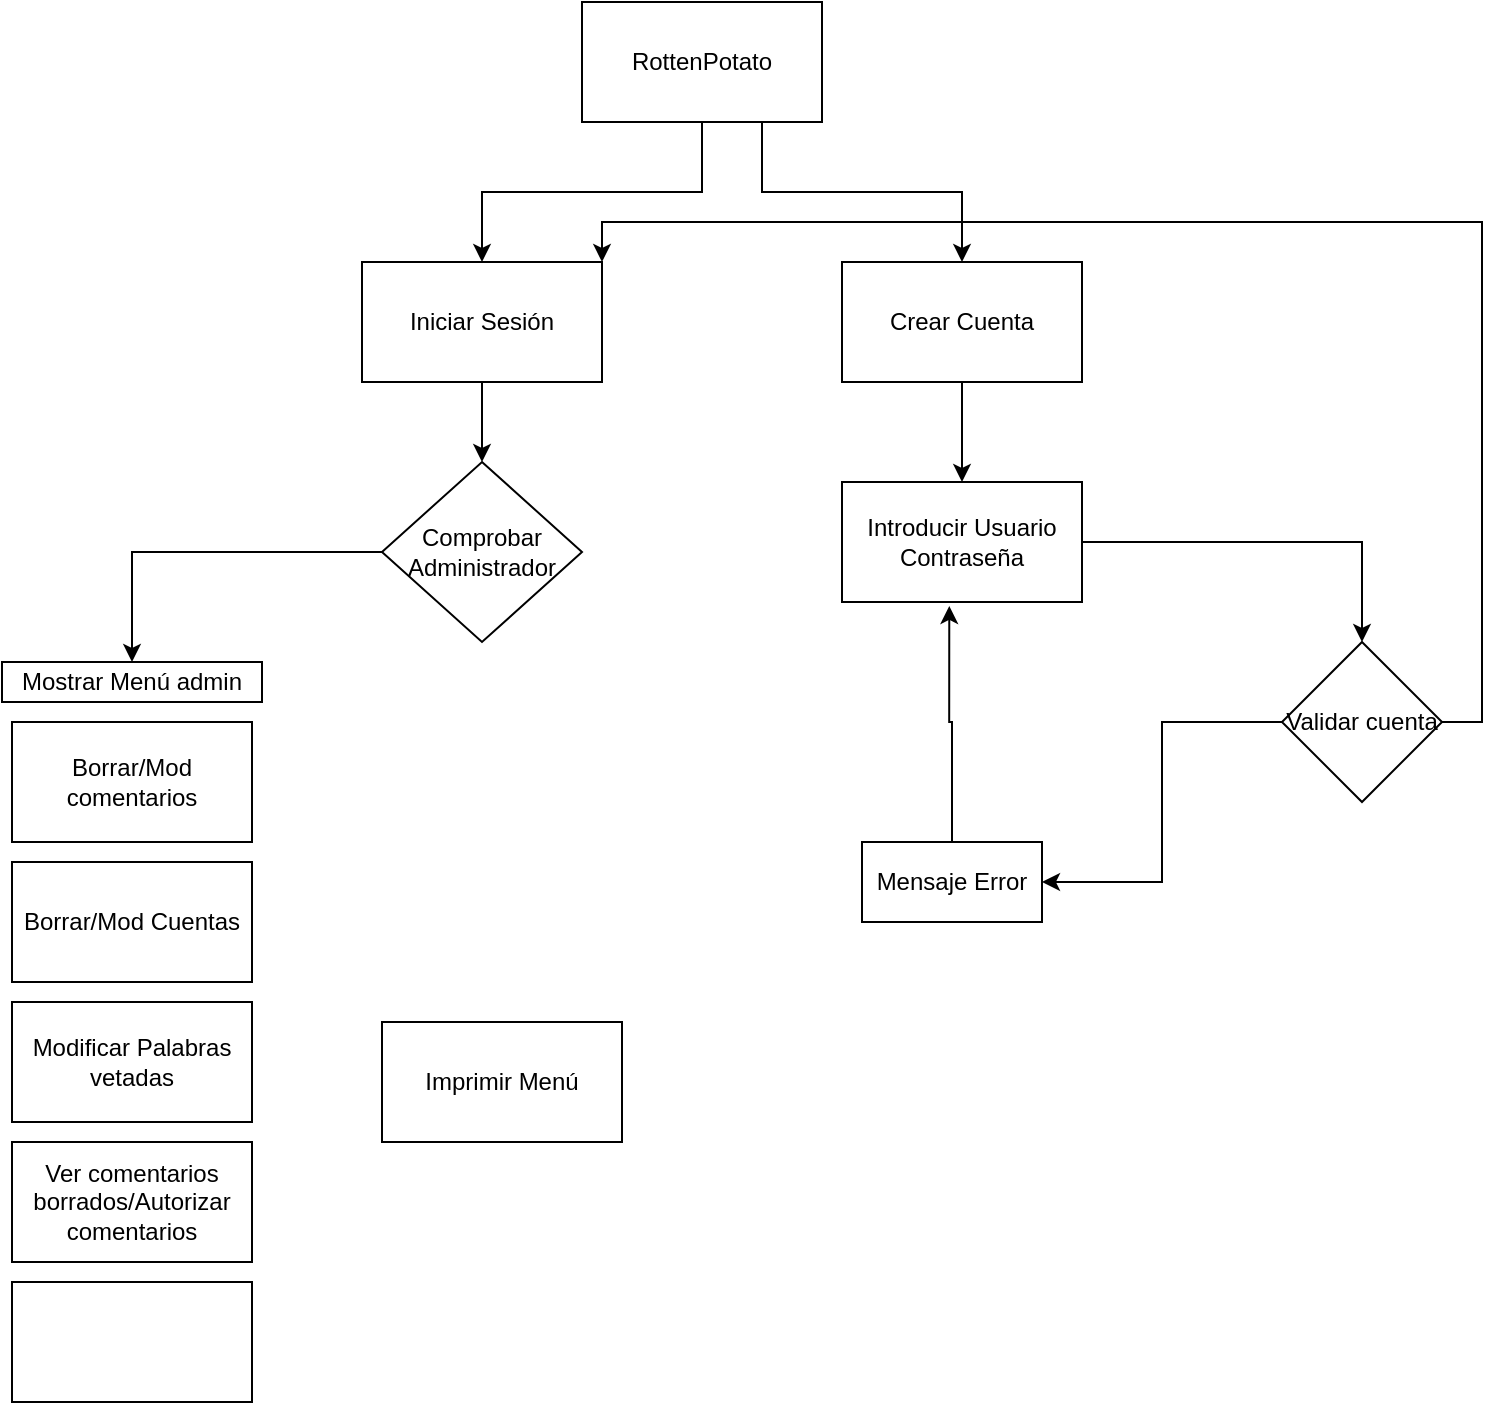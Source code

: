 <mxfile version="21.1.0" type="github">
  <diagram name="Página-1" id="xasGz37oJKi1Bsmr6xXT">
    <mxGraphModel dx="2076" dy="550" grid="1" gridSize="10" guides="1" tooltips="1" connect="1" arrows="1" fold="1" page="1" pageScale="1" pageWidth="827" pageHeight="1169" math="0" shadow="0">
      <root>
        <mxCell id="0" />
        <mxCell id="1" parent="0" />
        <mxCell id="EnoG8UHb5zYuxF4KxrJ3-3" value="" style="edgeStyle=orthogonalEdgeStyle;rounded=0;orthogonalLoop=1;jettySize=auto;html=1;" edge="1" parent="1" source="EnoG8UHb5zYuxF4KxrJ3-1" target="EnoG8UHb5zYuxF4KxrJ3-2">
          <mxGeometry relative="1" as="geometry" />
        </mxCell>
        <mxCell id="EnoG8UHb5zYuxF4KxrJ3-7" style="edgeStyle=orthogonalEdgeStyle;rounded=0;orthogonalLoop=1;jettySize=auto;html=1;exitX=0.75;exitY=1;exitDx=0;exitDy=0;entryX=0.5;entryY=0;entryDx=0;entryDy=0;" edge="1" parent="1" source="EnoG8UHb5zYuxF4KxrJ3-1" target="EnoG8UHb5zYuxF4KxrJ3-5">
          <mxGeometry relative="1" as="geometry" />
        </mxCell>
        <mxCell id="EnoG8UHb5zYuxF4KxrJ3-1" value="RottenPotato" style="rounded=0;whiteSpace=wrap;html=1;" vertex="1" parent="1">
          <mxGeometry x="200" width="120" height="60" as="geometry" />
        </mxCell>
        <mxCell id="EnoG8UHb5zYuxF4KxrJ3-26" style="edgeStyle=orthogonalEdgeStyle;rounded=0;orthogonalLoop=1;jettySize=auto;html=1;exitX=0.5;exitY=1;exitDx=0;exitDy=0;entryX=0.5;entryY=0;entryDx=0;entryDy=0;" edge="1" parent="1" source="EnoG8UHb5zYuxF4KxrJ3-2" target="EnoG8UHb5zYuxF4KxrJ3-25">
          <mxGeometry relative="1" as="geometry" />
        </mxCell>
        <mxCell id="EnoG8UHb5zYuxF4KxrJ3-2" value="Iniciar Sesión" style="rounded=0;whiteSpace=wrap;html=1;" vertex="1" parent="1">
          <mxGeometry x="90" y="130" width="120" height="60" as="geometry" />
        </mxCell>
        <mxCell id="EnoG8UHb5zYuxF4KxrJ3-8" style="edgeStyle=orthogonalEdgeStyle;rounded=0;orthogonalLoop=1;jettySize=auto;html=1;" edge="1" parent="1" source="EnoG8UHb5zYuxF4KxrJ3-5" target="EnoG8UHb5zYuxF4KxrJ3-9">
          <mxGeometry relative="1" as="geometry">
            <mxPoint x="390" y="270" as="targetPoint" />
          </mxGeometry>
        </mxCell>
        <mxCell id="EnoG8UHb5zYuxF4KxrJ3-5" value="Crear Cuenta" style="rounded=0;whiteSpace=wrap;html=1;" vertex="1" parent="1">
          <mxGeometry x="330" y="130" width="120" height="60" as="geometry" />
        </mxCell>
        <mxCell id="EnoG8UHb5zYuxF4KxrJ3-11" value="" style="edgeStyle=orthogonalEdgeStyle;rounded=0;orthogonalLoop=1;jettySize=auto;html=1;" edge="1" parent="1" source="EnoG8UHb5zYuxF4KxrJ3-9" target="EnoG8UHb5zYuxF4KxrJ3-10">
          <mxGeometry relative="1" as="geometry" />
        </mxCell>
        <mxCell id="EnoG8UHb5zYuxF4KxrJ3-9" value="Introducir Usuario Contraseña" style="rounded=0;whiteSpace=wrap;html=1;" vertex="1" parent="1">
          <mxGeometry x="330" y="240" width="120" height="60" as="geometry" />
        </mxCell>
        <mxCell id="EnoG8UHb5zYuxF4KxrJ3-18" style="edgeStyle=orthogonalEdgeStyle;rounded=0;orthogonalLoop=1;jettySize=auto;html=1;exitX=0;exitY=0.5;exitDx=0;exitDy=0;entryX=1;entryY=0.5;entryDx=0;entryDy=0;" edge="1" parent="1" source="EnoG8UHb5zYuxF4KxrJ3-10" target="EnoG8UHb5zYuxF4KxrJ3-14">
          <mxGeometry relative="1" as="geometry" />
        </mxCell>
        <mxCell id="EnoG8UHb5zYuxF4KxrJ3-23" style="edgeStyle=orthogonalEdgeStyle;rounded=0;orthogonalLoop=1;jettySize=auto;html=1;exitX=1;exitY=0.5;exitDx=0;exitDy=0;entryX=1;entryY=0;entryDx=0;entryDy=0;" edge="1" parent="1" source="EnoG8UHb5zYuxF4KxrJ3-10" target="EnoG8UHb5zYuxF4KxrJ3-2">
          <mxGeometry relative="1" as="geometry">
            <mxPoint x="680" y="410" as="targetPoint" />
          </mxGeometry>
        </mxCell>
        <mxCell id="EnoG8UHb5zYuxF4KxrJ3-10" value="Validar cuenta" style="rhombus;whiteSpace=wrap;html=1;rounded=0;" vertex="1" parent="1">
          <mxGeometry x="550" y="320" width="80" height="80" as="geometry" />
        </mxCell>
        <mxCell id="EnoG8UHb5zYuxF4KxrJ3-17" style="edgeStyle=orthogonalEdgeStyle;rounded=0;orthogonalLoop=1;jettySize=auto;html=1;entryX=0.447;entryY=1.033;entryDx=0;entryDy=0;entryPerimeter=0;" edge="1" parent="1" source="EnoG8UHb5zYuxF4KxrJ3-14" target="EnoG8UHb5zYuxF4KxrJ3-9">
          <mxGeometry relative="1" as="geometry" />
        </mxCell>
        <mxCell id="EnoG8UHb5zYuxF4KxrJ3-14" value="Mensaje Error" style="rounded=0;whiteSpace=wrap;html=1;" vertex="1" parent="1">
          <mxGeometry x="340" y="420" width="90" height="40" as="geometry" />
        </mxCell>
        <mxCell id="EnoG8UHb5zYuxF4KxrJ3-22" value="Imprimir Menú" style="rounded=0;whiteSpace=wrap;html=1;" vertex="1" parent="1">
          <mxGeometry x="100" y="510" width="120" height="60" as="geometry" />
        </mxCell>
        <mxCell id="EnoG8UHb5zYuxF4KxrJ3-27" style="edgeStyle=orthogonalEdgeStyle;rounded=0;orthogonalLoop=1;jettySize=auto;html=1;" edge="1" parent="1" source="EnoG8UHb5zYuxF4KxrJ3-25" target="EnoG8UHb5zYuxF4KxrJ3-28">
          <mxGeometry relative="1" as="geometry">
            <mxPoint x="50" y="340" as="targetPoint" />
          </mxGeometry>
        </mxCell>
        <mxCell id="EnoG8UHb5zYuxF4KxrJ3-25" value="Comprobar Administrador" style="rhombus;whiteSpace=wrap;html=1;" vertex="1" parent="1">
          <mxGeometry x="100" y="230" width="100" height="90" as="geometry" />
        </mxCell>
        <mxCell id="EnoG8UHb5zYuxF4KxrJ3-28" value="Mostrar Menú admin" style="rounded=0;whiteSpace=wrap;html=1;" vertex="1" parent="1">
          <mxGeometry x="-90" y="330" width="130" height="20" as="geometry" />
        </mxCell>
        <mxCell id="EnoG8UHb5zYuxF4KxrJ3-30" value="Borrar/Mod comentarios" style="rounded=0;whiteSpace=wrap;html=1;" vertex="1" parent="1">
          <mxGeometry x="-85" y="360" width="120" height="60" as="geometry" />
        </mxCell>
        <mxCell id="EnoG8UHb5zYuxF4KxrJ3-31" value="Borrar/Mod Cuentas" style="rounded=0;whiteSpace=wrap;html=1;" vertex="1" parent="1">
          <mxGeometry x="-85" y="430" width="120" height="60" as="geometry" />
        </mxCell>
        <mxCell id="EnoG8UHb5zYuxF4KxrJ3-32" value="Modificar Palabras vetadas" style="rounded=0;whiteSpace=wrap;html=1;" vertex="1" parent="1">
          <mxGeometry x="-85" y="500" width="120" height="60" as="geometry" />
        </mxCell>
        <mxCell id="EnoG8UHb5zYuxF4KxrJ3-33" value="Ver comentarios borrados/Autorizar comentarios" style="rounded=0;whiteSpace=wrap;html=1;" vertex="1" parent="1">
          <mxGeometry x="-85" y="570" width="120" height="60" as="geometry" />
        </mxCell>
        <mxCell id="EnoG8UHb5zYuxF4KxrJ3-34" value="" style="rounded=0;whiteSpace=wrap;html=1;" vertex="1" parent="1">
          <mxGeometry x="-85" y="640" width="120" height="60" as="geometry" />
        </mxCell>
      </root>
    </mxGraphModel>
  </diagram>
</mxfile>
